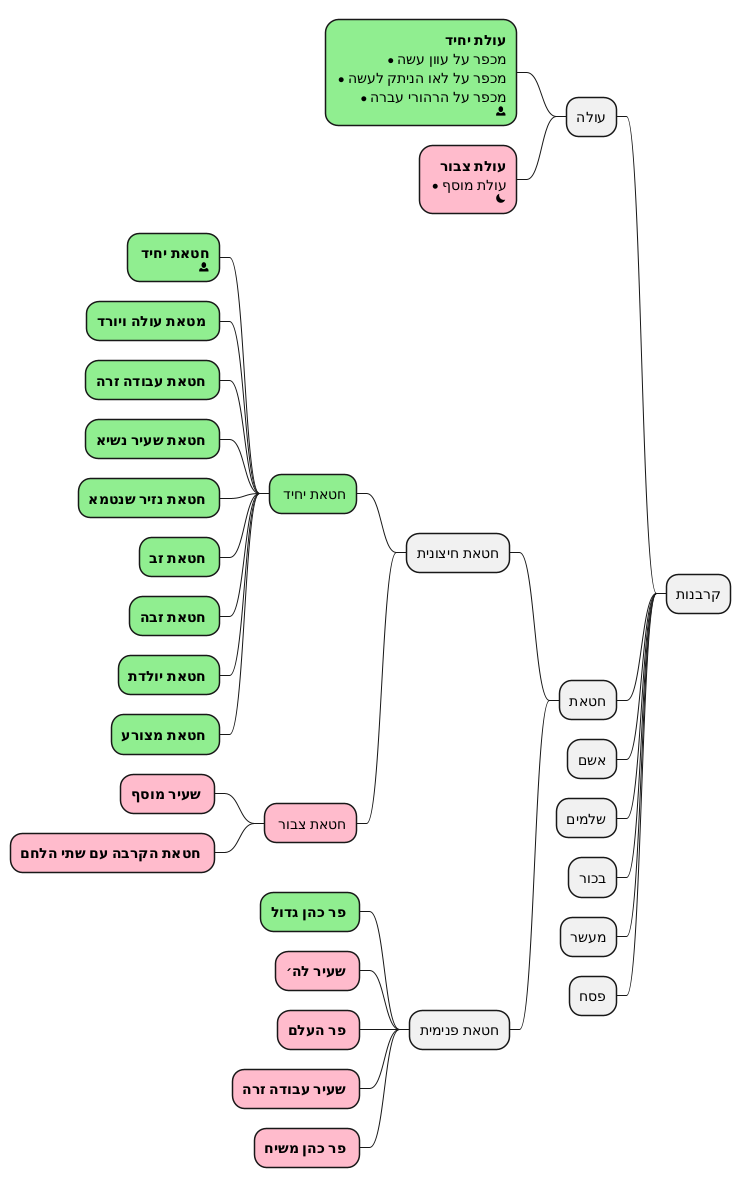 @startmindmap
!$OCCURENCE="<&person>"
!$TIME="<&moon>"
!$GIFT="<&basket>"
skinparam DefaultTextAlignment right

<style>
mindmapDiagram {
  .yachid {
    BackgroundColor lightgreen
  }
  .tzibur {
    BackgroundColor #FFBBCC
  }
}
</style>
left side
* קרבנות
** עולה
***:**עולת יחיד**
* מכפר על עוון עשה
* מכפר על לאו הניתק לעשה
* מכפר על הרהורי עברה
$OCCURENCE; <<yachid>>
***:**עולת צבור**
* עולת מוסף
$TIME; <<tzibur>>
** חטאת
*** חטאת חיצונית
**** חטאת יחיד <<yachid>>
*****: **חטאת יחיד**
$OCCURENCE; <<yachid>>
***** **מטאת עולה ויורד** <<yachid>>
***** **חטאת עבודה זרה** <<yachid>>
***** **חטאת שעיר נשיא** <<yachid>>
***** **חטאת נזיר שנטמא** <<yachid>>
***** **חטאת זב** <<yachid>>
***** **חטאת זבה** <<yachid>>
***** **חטאת יולדת** <<yachid>>
***** **חטאת מצורע** <<yachid>>
**** חטאת צבור <<tzibur>>
***** **שעיר מוסף** <<tzibur>>
***** **חטאת הקרבה עם שתי הלחם** <<tzibur>>
*** חטאת פנימית
**** **פר כהן גדול** <<yachid>>
**** **שעיר לה׳** <<tzibur>>
**** **פר העלם** <<tzibur>>
**** **שעיר עבודה זרה** <<tzibur>>
**** **פר כהן משיח** <<tzibur>>
** אשם
** שלמים
** בכור
** מעשר
** פסח
@endmindmap